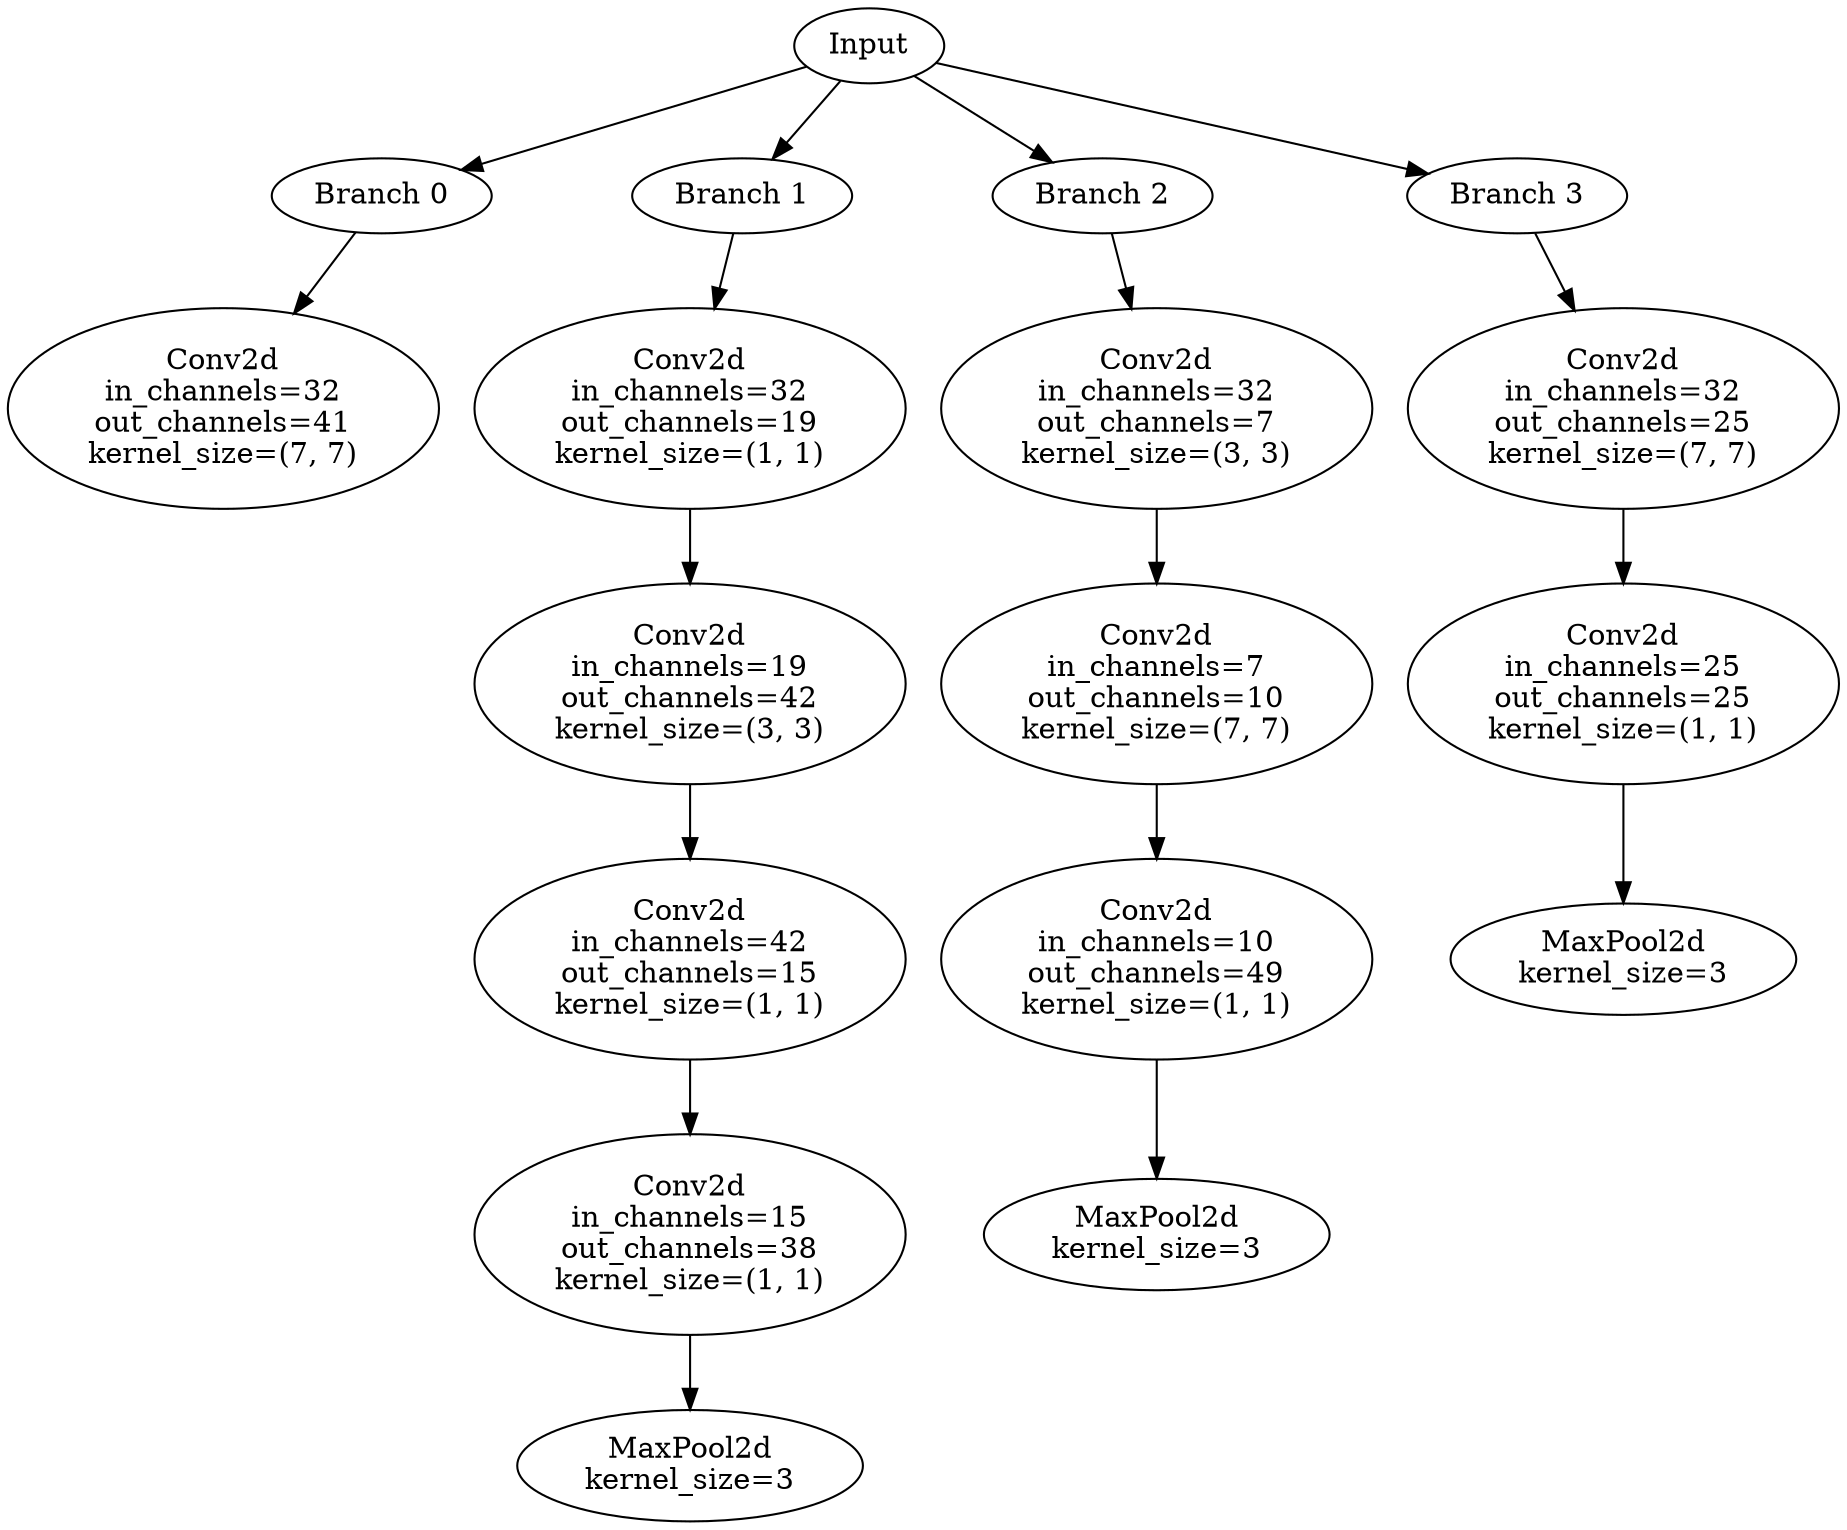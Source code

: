 // Inception Module - Coral 20
digraph {
	Input [label=Input]
	Branch_0 [label="Branch 0"]
	Input -> Branch_0
	Branch_0_Layer_0 [label="Conv2d
in_channels=32
out_channels=41
kernel_size=(7, 7)"]
	Branch_0 -> Branch_0_Layer_0
	Branch_1 [label="Branch 1"]
	Input -> Branch_1
	Branch_1_Layer_0 [label="Conv2d
in_channels=32
out_channels=19
kernel_size=(1, 1)"]
	Branch_1 -> Branch_1_Layer_0
	Branch_1_Layer_1 [label="Conv2d
in_channels=19
out_channels=42
kernel_size=(3, 3)"]
	Branch_1_Layer_0 -> Branch_1_Layer_1
	Branch_1_Layer_2 [label="Conv2d
in_channels=42
out_channels=15
kernel_size=(1, 1)"]
	Branch_1_Layer_1 -> Branch_1_Layer_2
	Branch_1_Layer_3 [label="Conv2d
in_channels=15
out_channels=38
kernel_size=(1, 1)"]
	Branch_1_Layer_2 -> Branch_1_Layer_3
	Branch_1_Layer_4 [label="MaxPool2d
kernel_size=3"]
	Branch_1_Layer_3 -> Branch_1_Layer_4
	Branch_2 [label="Branch 2"]
	Input -> Branch_2
	Branch_2_Layer_0 [label="Conv2d
in_channels=32
out_channels=7
kernel_size=(3, 3)"]
	Branch_2 -> Branch_2_Layer_0
	Branch_2_Layer_1 [label="Conv2d
in_channels=7
out_channels=10
kernel_size=(7, 7)"]
	Branch_2_Layer_0 -> Branch_2_Layer_1
	Branch_2_Layer_2 [label="Conv2d
in_channels=10
out_channels=49
kernel_size=(1, 1)"]
	Branch_2_Layer_1 -> Branch_2_Layer_2
	Branch_2_Layer_3 [label="MaxPool2d
kernel_size=3"]
	Branch_2_Layer_2 -> Branch_2_Layer_3
	Branch_3 [label="Branch 3"]
	Input -> Branch_3
	Branch_3_Layer_0 [label="Conv2d
in_channels=32
out_channels=25
kernel_size=(7, 7)"]
	Branch_3 -> Branch_3_Layer_0
	Branch_3_Layer_1 [label="Conv2d
in_channels=25
out_channels=25
kernel_size=(1, 1)"]
	Branch_3_Layer_0 -> Branch_3_Layer_1
	Branch_3_Layer_2 [label="MaxPool2d
kernel_size=3"]
	Branch_3_Layer_1 -> Branch_3_Layer_2
}
